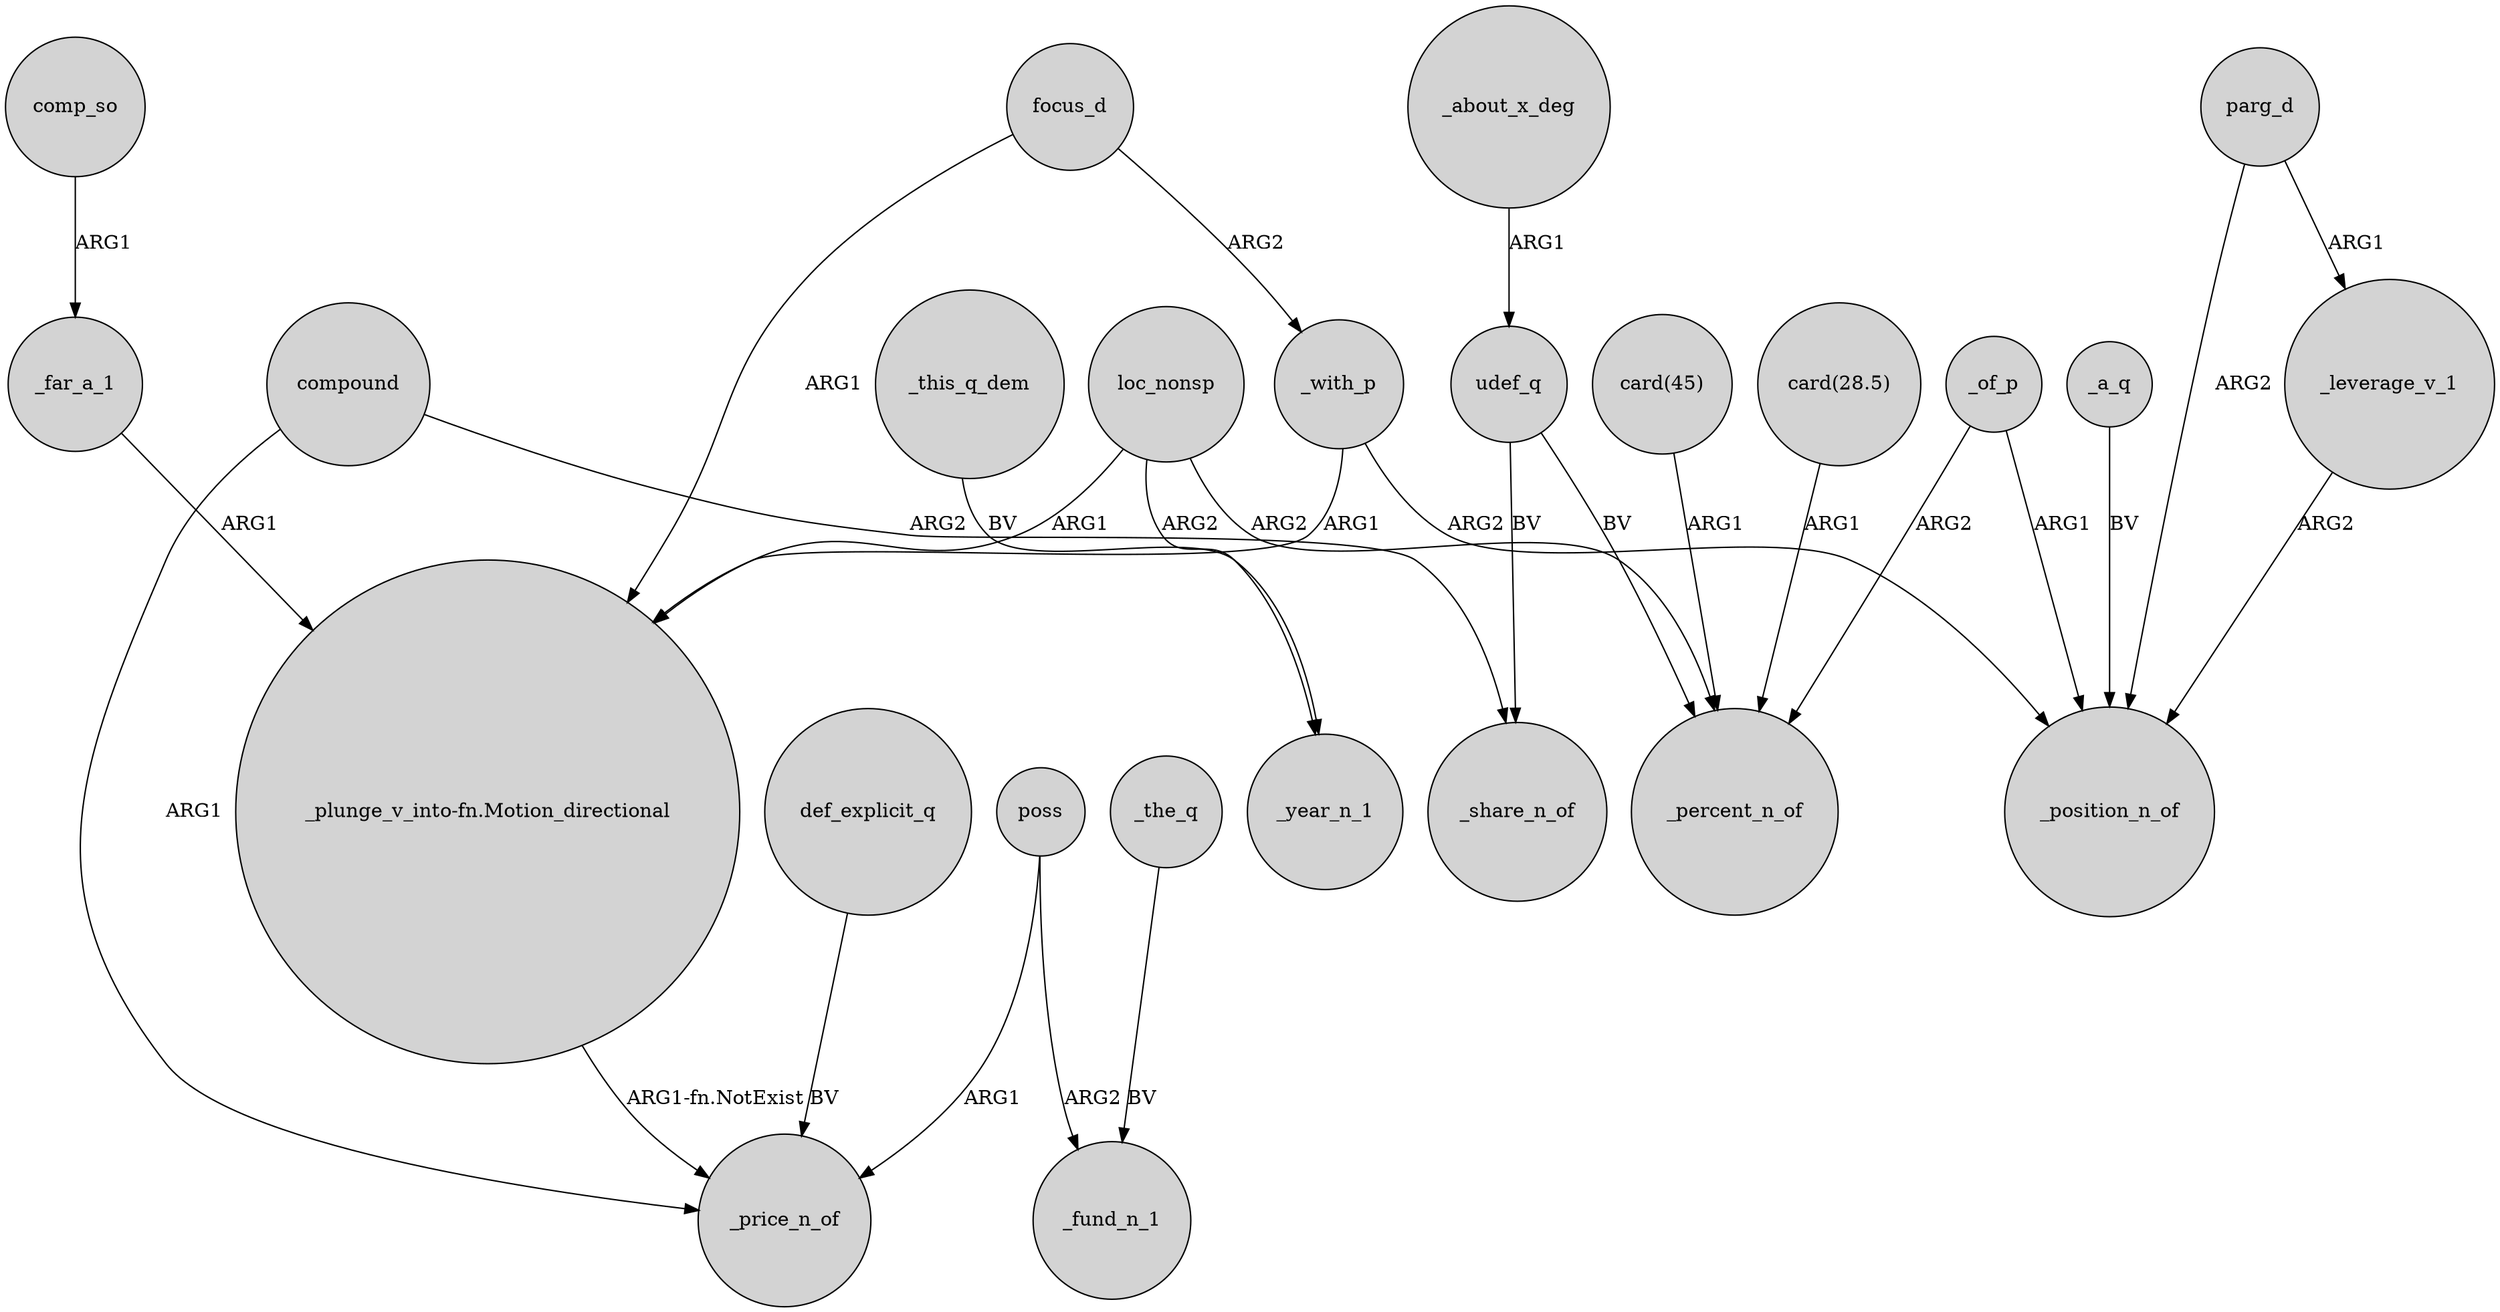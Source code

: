 digraph {
	node [shape=circle style=filled]
	loc_nonsp -> "_plunge_v_into-fn.Motion_directional" [label=ARG1]
	_with_p -> "_plunge_v_into-fn.Motion_directional" [label=ARG1]
	poss -> _price_n_of [label=ARG1]
	"_plunge_v_into-fn.Motion_directional" -> _price_n_of [label="ARG1-fn.NotExist"]
	poss -> _fund_n_1 [label=ARG2]
	_far_a_1 -> "_plunge_v_into-fn.Motion_directional" [label=ARG1]
	focus_d -> _with_p [label=ARG2]
	compound -> _share_n_of [label=ARG2]
	_about_x_deg -> udef_q [label=ARG1]
	_the_q -> _fund_n_1 [label=BV]
	_with_p -> _position_n_of [label=ARG2]
	def_explicit_q -> _price_n_of [label=BV]
	comp_so -> _far_a_1 [label=ARG1]
	parg_d -> _leverage_v_1 [label=ARG1]
	_of_p -> _percent_n_of [label=ARG2]
	"card(45)" -> _percent_n_of [label=ARG1]
	_a_q -> _position_n_of [label=BV]
	focus_d -> "_plunge_v_into-fn.Motion_directional" [label=ARG1]
	loc_nonsp -> _percent_n_of [label=ARG2]
	loc_nonsp -> _year_n_1 [label=ARG2]
	_leverage_v_1 -> _position_n_of [label=ARG2]
	udef_q -> _share_n_of [label=BV]
	parg_d -> _position_n_of [label=ARG2]
	udef_q -> _percent_n_of [label=BV]
	compound -> _price_n_of [label=ARG1]
	_of_p -> _position_n_of [label=ARG1]
	"card(28.5)" -> _percent_n_of [label=ARG1]
	_this_q_dem -> _year_n_1 [label=BV]
}
